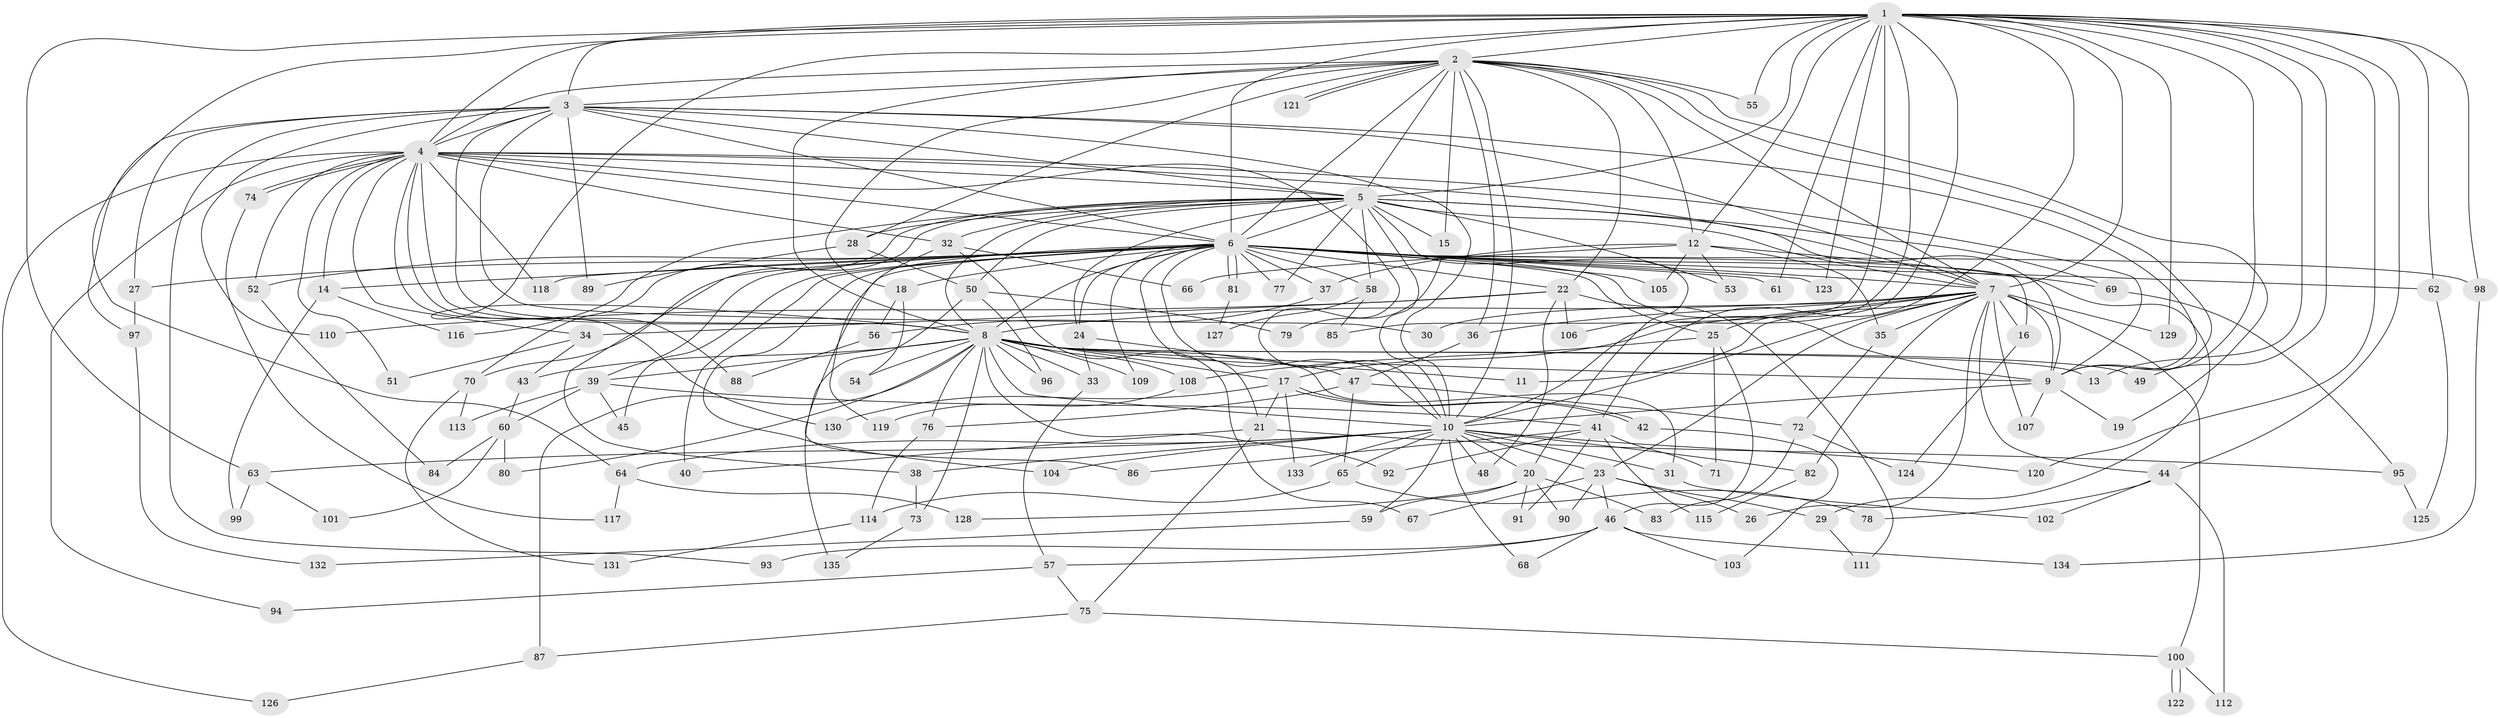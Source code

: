// Generated by graph-tools (version 1.1) at 2025/25/03/09/25 03:25:40]
// undirected, 135 vertices, 295 edges
graph export_dot {
graph [start="1"]
  node [color=gray90,style=filled];
  1;
  2;
  3;
  4;
  5;
  6;
  7;
  8;
  9;
  10;
  11;
  12;
  13;
  14;
  15;
  16;
  17;
  18;
  19;
  20;
  21;
  22;
  23;
  24;
  25;
  26;
  27;
  28;
  29;
  30;
  31;
  32;
  33;
  34;
  35;
  36;
  37;
  38;
  39;
  40;
  41;
  42;
  43;
  44;
  45;
  46;
  47;
  48;
  49;
  50;
  51;
  52;
  53;
  54;
  55;
  56;
  57;
  58;
  59;
  60;
  61;
  62;
  63;
  64;
  65;
  66;
  67;
  68;
  69;
  70;
  71;
  72;
  73;
  74;
  75;
  76;
  77;
  78;
  79;
  80;
  81;
  82;
  83;
  84;
  85;
  86;
  87;
  88;
  89;
  90;
  91;
  92;
  93;
  94;
  95;
  96;
  97;
  98;
  99;
  100;
  101;
  102;
  103;
  104;
  105;
  106;
  107;
  108;
  109;
  110;
  111;
  112;
  113;
  114;
  115;
  116;
  117;
  118;
  119;
  120;
  121;
  122;
  123;
  124;
  125;
  126;
  127;
  128;
  129;
  130;
  131;
  132;
  133;
  134;
  135;
  1 -- 2;
  1 -- 3;
  1 -- 4;
  1 -- 5;
  1 -- 6;
  1 -- 7;
  1 -- 8;
  1 -- 9;
  1 -- 10;
  1 -- 12;
  1 -- 13;
  1 -- 41;
  1 -- 44;
  1 -- 49;
  1 -- 55;
  1 -- 61;
  1 -- 62;
  1 -- 63;
  1 -- 64;
  1 -- 85;
  1 -- 98;
  1 -- 106;
  1 -- 120;
  1 -- 123;
  1 -- 129;
  2 -- 3;
  2 -- 4;
  2 -- 5;
  2 -- 6;
  2 -- 7;
  2 -- 8;
  2 -- 9;
  2 -- 10;
  2 -- 12;
  2 -- 15;
  2 -- 18;
  2 -- 19;
  2 -- 22;
  2 -- 28;
  2 -- 36;
  2 -- 55;
  2 -- 121;
  2 -- 121;
  3 -- 4;
  3 -- 5;
  3 -- 6;
  3 -- 7;
  3 -- 8;
  3 -- 9;
  3 -- 10;
  3 -- 27;
  3 -- 30;
  3 -- 89;
  3 -- 93;
  3 -- 97;
  3 -- 110;
  4 -- 5;
  4 -- 6;
  4 -- 7;
  4 -- 8;
  4 -- 9;
  4 -- 10;
  4 -- 14;
  4 -- 32;
  4 -- 34;
  4 -- 51;
  4 -- 52;
  4 -- 74;
  4 -- 74;
  4 -- 88;
  4 -- 94;
  4 -- 118;
  4 -- 126;
  4 -- 130;
  5 -- 6;
  5 -- 7;
  5 -- 8;
  5 -- 9;
  5 -- 10;
  5 -- 15;
  5 -- 20;
  5 -- 24;
  5 -- 28;
  5 -- 32;
  5 -- 38;
  5 -- 50;
  5 -- 53;
  5 -- 58;
  5 -- 69;
  5 -- 70;
  5 -- 77;
  5 -- 116;
  6 -- 7;
  6 -- 8;
  6 -- 9;
  6 -- 10;
  6 -- 14;
  6 -- 16;
  6 -- 18;
  6 -- 21;
  6 -- 22;
  6 -- 24;
  6 -- 25;
  6 -- 27;
  6 -- 37;
  6 -- 39;
  6 -- 40;
  6 -- 45;
  6 -- 52;
  6 -- 58;
  6 -- 61;
  6 -- 62;
  6 -- 69;
  6 -- 70;
  6 -- 77;
  6 -- 81;
  6 -- 81;
  6 -- 86;
  6 -- 98;
  6 -- 104;
  6 -- 105;
  6 -- 109;
  6 -- 118;
  6 -- 123;
  7 -- 8;
  7 -- 9;
  7 -- 10;
  7 -- 11;
  7 -- 16;
  7 -- 17;
  7 -- 23;
  7 -- 25;
  7 -- 26;
  7 -- 30;
  7 -- 35;
  7 -- 36;
  7 -- 44;
  7 -- 82;
  7 -- 100;
  7 -- 107;
  7 -- 129;
  8 -- 9;
  8 -- 10;
  8 -- 11;
  8 -- 13;
  8 -- 17;
  8 -- 31;
  8 -- 33;
  8 -- 39;
  8 -- 43;
  8 -- 49;
  8 -- 54;
  8 -- 73;
  8 -- 76;
  8 -- 80;
  8 -- 87;
  8 -- 92;
  8 -- 96;
  8 -- 108;
  8 -- 109;
  9 -- 10;
  9 -- 19;
  9 -- 107;
  10 -- 20;
  10 -- 23;
  10 -- 31;
  10 -- 38;
  10 -- 48;
  10 -- 59;
  10 -- 63;
  10 -- 64;
  10 -- 65;
  10 -- 68;
  10 -- 82;
  10 -- 104;
  10 -- 120;
  10 -- 133;
  12 -- 29;
  12 -- 35;
  12 -- 37;
  12 -- 53;
  12 -- 66;
  12 -- 105;
  14 -- 99;
  14 -- 116;
  15 -- 79;
  16 -- 124;
  17 -- 21;
  17 -- 42;
  17 -- 42;
  17 -- 130;
  17 -- 133;
  18 -- 54;
  18 -- 56;
  20 -- 59;
  20 -- 83;
  20 -- 90;
  20 -- 91;
  20 -- 128;
  21 -- 40;
  21 -- 75;
  21 -- 95;
  22 -- 34;
  22 -- 48;
  22 -- 106;
  22 -- 110;
  22 -- 111;
  23 -- 26;
  23 -- 29;
  23 -- 46;
  23 -- 67;
  23 -- 90;
  24 -- 33;
  24 -- 47;
  25 -- 46;
  25 -- 71;
  25 -- 108;
  27 -- 97;
  28 -- 50;
  28 -- 89;
  29 -- 111;
  31 -- 102;
  32 -- 66;
  32 -- 67;
  32 -- 119;
  33 -- 57;
  34 -- 43;
  34 -- 51;
  35 -- 72;
  36 -- 47;
  37 -- 56;
  38 -- 73;
  39 -- 41;
  39 -- 45;
  39 -- 60;
  39 -- 113;
  41 -- 71;
  41 -- 86;
  41 -- 91;
  41 -- 92;
  41 -- 115;
  42 -- 103;
  43 -- 60;
  44 -- 78;
  44 -- 102;
  44 -- 112;
  46 -- 57;
  46 -- 68;
  46 -- 93;
  46 -- 103;
  46 -- 134;
  47 -- 65;
  47 -- 72;
  47 -- 76;
  50 -- 79;
  50 -- 96;
  50 -- 135;
  52 -- 84;
  56 -- 88;
  57 -- 75;
  57 -- 94;
  58 -- 85;
  58 -- 127;
  59 -- 132;
  60 -- 80;
  60 -- 84;
  60 -- 101;
  62 -- 125;
  63 -- 99;
  63 -- 101;
  64 -- 117;
  64 -- 128;
  65 -- 78;
  65 -- 114;
  69 -- 95;
  70 -- 113;
  70 -- 131;
  72 -- 83;
  72 -- 124;
  73 -- 135;
  74 -- 117;
  75 -- 87;
  75 -- 100;
  76 -- 114;
  81 -- 127;
  82 -- 115;
  87 -- 126;
  95 -- 125;
  97 -- 132;
  98 -- 134;
  100 -- 112;
  100 -- 122;
  100 -- 122;
  108 -- 119;
  114 -- 131;
}
